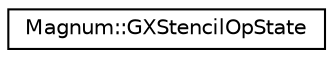 digraph "圖形化之類別階層"
{
  edge [fontname="Helvetica",fontsize="10",labelfontname="Helvetica",labelfontsize="10"];
  node [fontname="Helvetica",fontsize="10",shape=record];
  rankdir="LR";
  Node1 [label="Magnum::GXStencilOpState",height=0.2,width=0.4,color="black", fillcolor="white", style="filled",URL="$class_magnum_1_1_g_x_stencil_op_state.html"];
}
